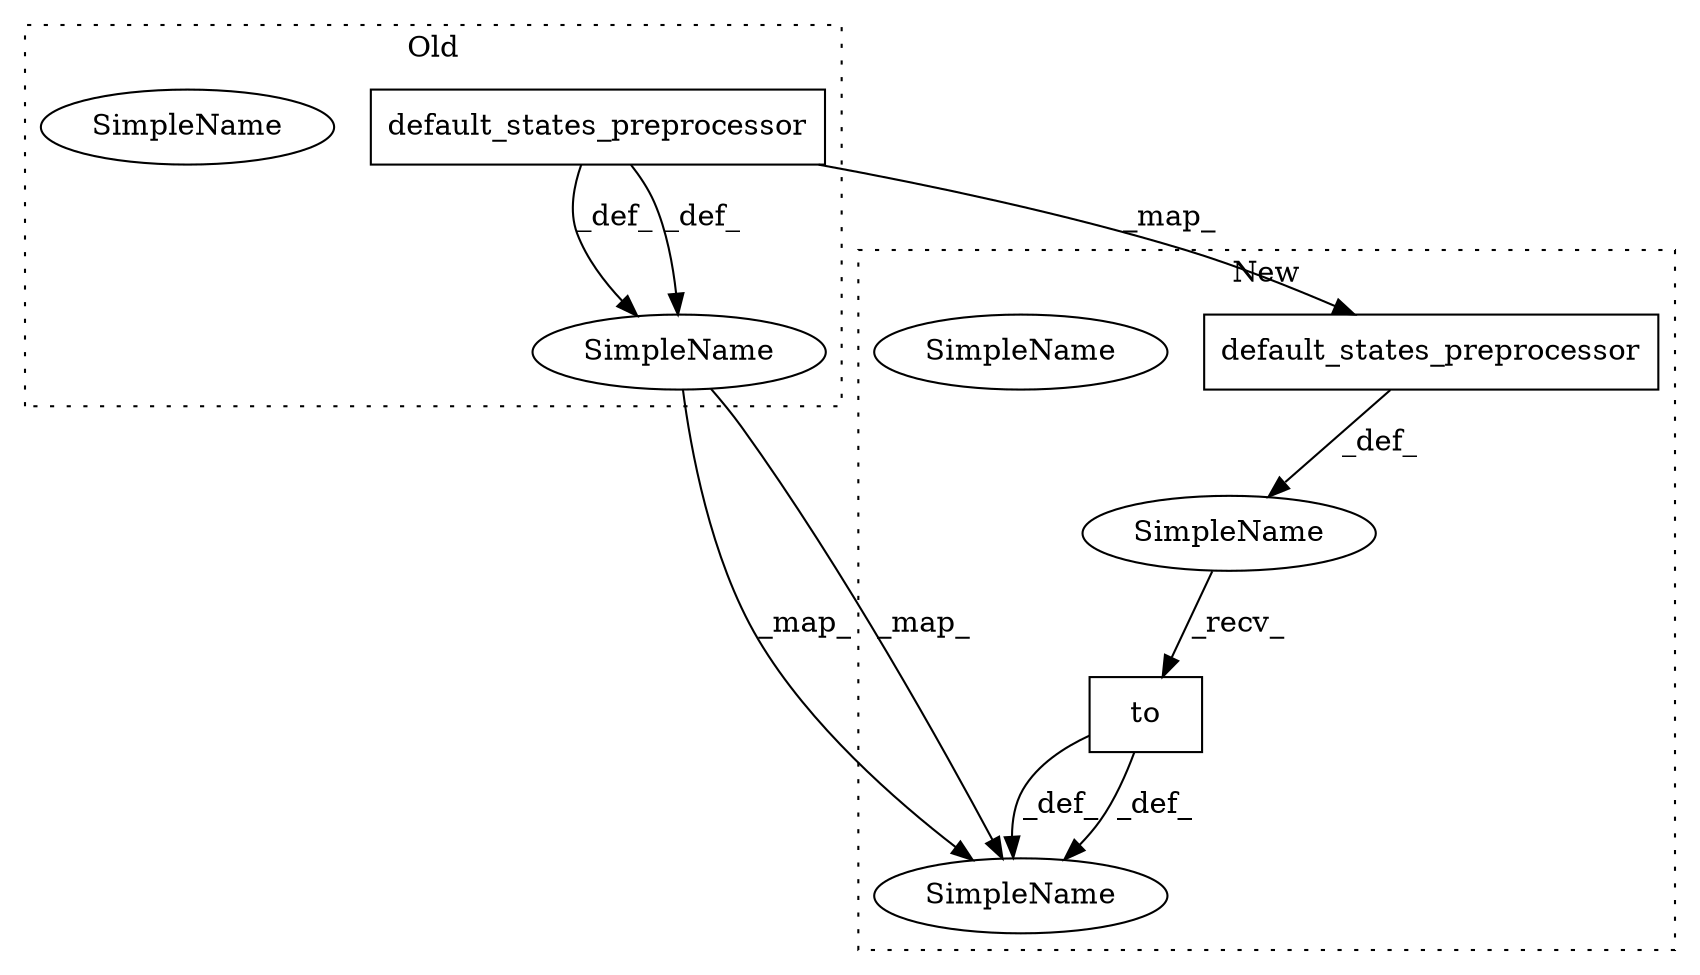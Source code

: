 digraph G {
subgraph cluster0 {
1 [label="default_states_preprocessor" a="32" s="2649,2701" l="28,1" shape="box"];
3 [label="SimpleName" a="42" s="2710" l="3" shape="ellipse"];
6 [label="SimpleName" a="42" s="2710" l="3" shape="ellipse"];
label = "Old";
style="dotted";
}
subgraph cluster1 {
2 [label="default_states_preprocessor" a="32" s="2637,2679" l="28,1" shape="box"];
4 [label="SimpleName" a="42" s="2699" l="3" shape="ellipse"];
5 [label="SimpleName" a="42" s="2699" l="3" shape="ellipse"];
7 [label="to" a="32" s="2681,2690" l="3,1" shape="box"];
8 [label="SimpleName" a="42" s="" l="" shape="ellipse"];
label = "New";
style="dotted";
}
1 -> 2 [label="_map_"];
1 -> 6 [label="_def_"];
1 -> 6 [label="_def_"];
2 -> 8 [label="_def_"];
6 -> 5 [label="_map_"];
6 -> 5 [label="_map_"];
7 -> 5 [label="_def_"];
7 -> 5 [label="_def_"];
8 -> 7 [label="_recv_"];
}
